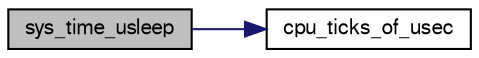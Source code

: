 digraph "sys_time_usleep"
{
  edge [fontname="FreeSans",fontsize="10",labelfontname="FreeSans",labelfontsize="10"];
  node [fontname="FreeSans",fontsize="10",shape=record];
  rankdir="LR";
  Node1 [label="sys_time_usleep",height=0.2,width=0.4,color="black", fillcolor="grey75", style="filled", fontcolor="black"];
  Node1 -> Node2 [color="midnightblue",fontsize="10",style="solid",fontname="FreeSans"];
  Node2 [label="cpu_ticks_of_usec",height=0.2,width=0.4,color="black", fillcolor="white", style="filled",URL="$sys__time_8h.html#a8ef407ab9dc5065c7e7768da22bd2ab7"];
}
